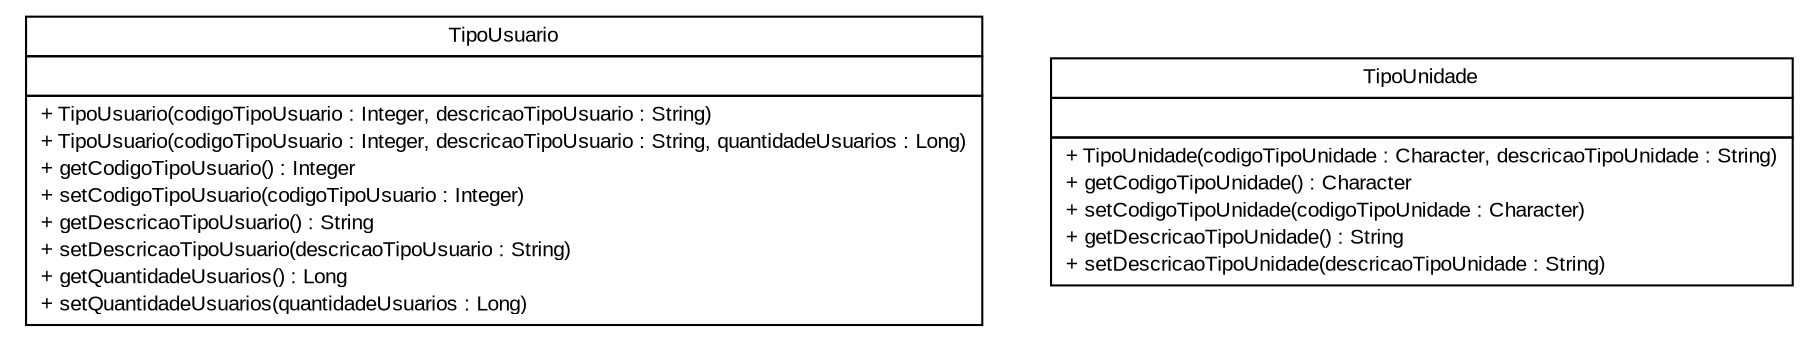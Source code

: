 #!/usr/local/bin/dot
#
# Class diagram 
# Generated by UMLGraph version R5_6 (http://www.umlgraph.org/)
#

digraph G {
	edge [fontname="arial",fontsize=10,labelfontname="arial",labelfontsize=10];
	node [fontname="arial",fontsize=10,shape=plaintext];
	nodesep=0.25;
	ranksep=0.5;
	// br.gov.to.sefaz.seg.persistence.domain.TipoUsuario
	c7129 [label=<<table title="br.gov.to.sefaz.seg.persistence.domain.TipoUsuario" border="0" cellborder="1" cellspacing="0" cellpadding="2" port="p" href="./TipoUsuario.html">
		<tr><td><table border="0" cellspacing="0" cellpadding="1">
<tr><td align="center" balign="center"> TipoUsuario </td></tr>
		</table></td></tr>
		<tr><td><table border="0" cellspacing="0" cellpadding="1">
<tr><td align="left" balign="left">  </td></tr>
		</table></td></tr>
		<tr><td><table border="0" cellspacing="0" cellpadding="1">
<tr><td align="left" balign="left"> + TipoUsuario(codigoTipoUsuario : Integer, descricaoTipoUsuario : String) </td></tr>
<tr><td align="left" balign="left"> + TipoUsuario(codigoTipoUsuario : Integer, descricaoTipoUsuario : String, quantidadeUsuarios : Long) </td></tr>
<tr><td align="left" balign="left"> + getCodigoTipoUsuario() : Integer </td></tr>
<tr><td align="left" balign="left"> + setCodigoTipoUsuario(codigoTipoUsuario : Integer) </td></tr>
<tr><td align="left" balign="left"> + getDescricaoTipoUsuario() : String </td></tr>
<tr><td align="left" balign="left"> + setDescricaoTipoUsuario(descricaoTipoUsuario : String) </td></tr>
<tr><td align="left" balign="left"> + getQuantidadeUsuarios() : Long </td></tr>
<tr><td align="left" balign="left"> + setQuantidadeUsuarios(quantidadeUsuarios : Long) </td></tr>
		</table></td></tr>
		</table>>, URL="./TipoUsuario.html", fontname="arial", fontcolor="black", fontsize=10.0];
	// br.gov.to.sefaz.seg.persistence.domain.TipoUnidade
	c7130 [label=<<table title="br.gov.to.sefaz.seg.persistence.domain.TipoUnidade" border="0" cellborder="1" cellspacing="0" cellpadding="2" port="p" href="./TipoUnidade.html">
		<tr><td><table border="0" cellspacing="0" cellpadding="1">
<tr><td align="center" balign="center"> TipoUnidade </td></tr>
		</table></td></tr>
		<tr><td><table border="0" cellspacing="0" cellpadding="1">
<tr><td align="left" balign="left">  </td></tr>
		</table></td></tr>
		<tr><td><table border="0" cellspacing="0" cellpadding="1">
<tr><td align="left" balign="left"> + TipoUnidade(codigoTipoUnidade : Character, descricaoTipoUnidade : String) </td></tr>
<tr><td align="left" balign="left"> + getCodigoTipoUnidade() : Character </td></tr>
<tr><td align="left" balign="left"> + setCodigoTipoUnidade(codigoTipoUnidade : Character) </td></tr>
<tr><td align="left" balign="left"> + getDescricaoTipoUnidade() : String </td></tr>
<tr><td align="left" balign="left"> + setDescricaoTipoUnidade(descricaoTipoUnidade : String) </td></tr>
		</table></td></tr>
		</table>>, URL="./TipoUnidade.html", fontname="arial", fontcolor="black", fontsize=10.0];
}

